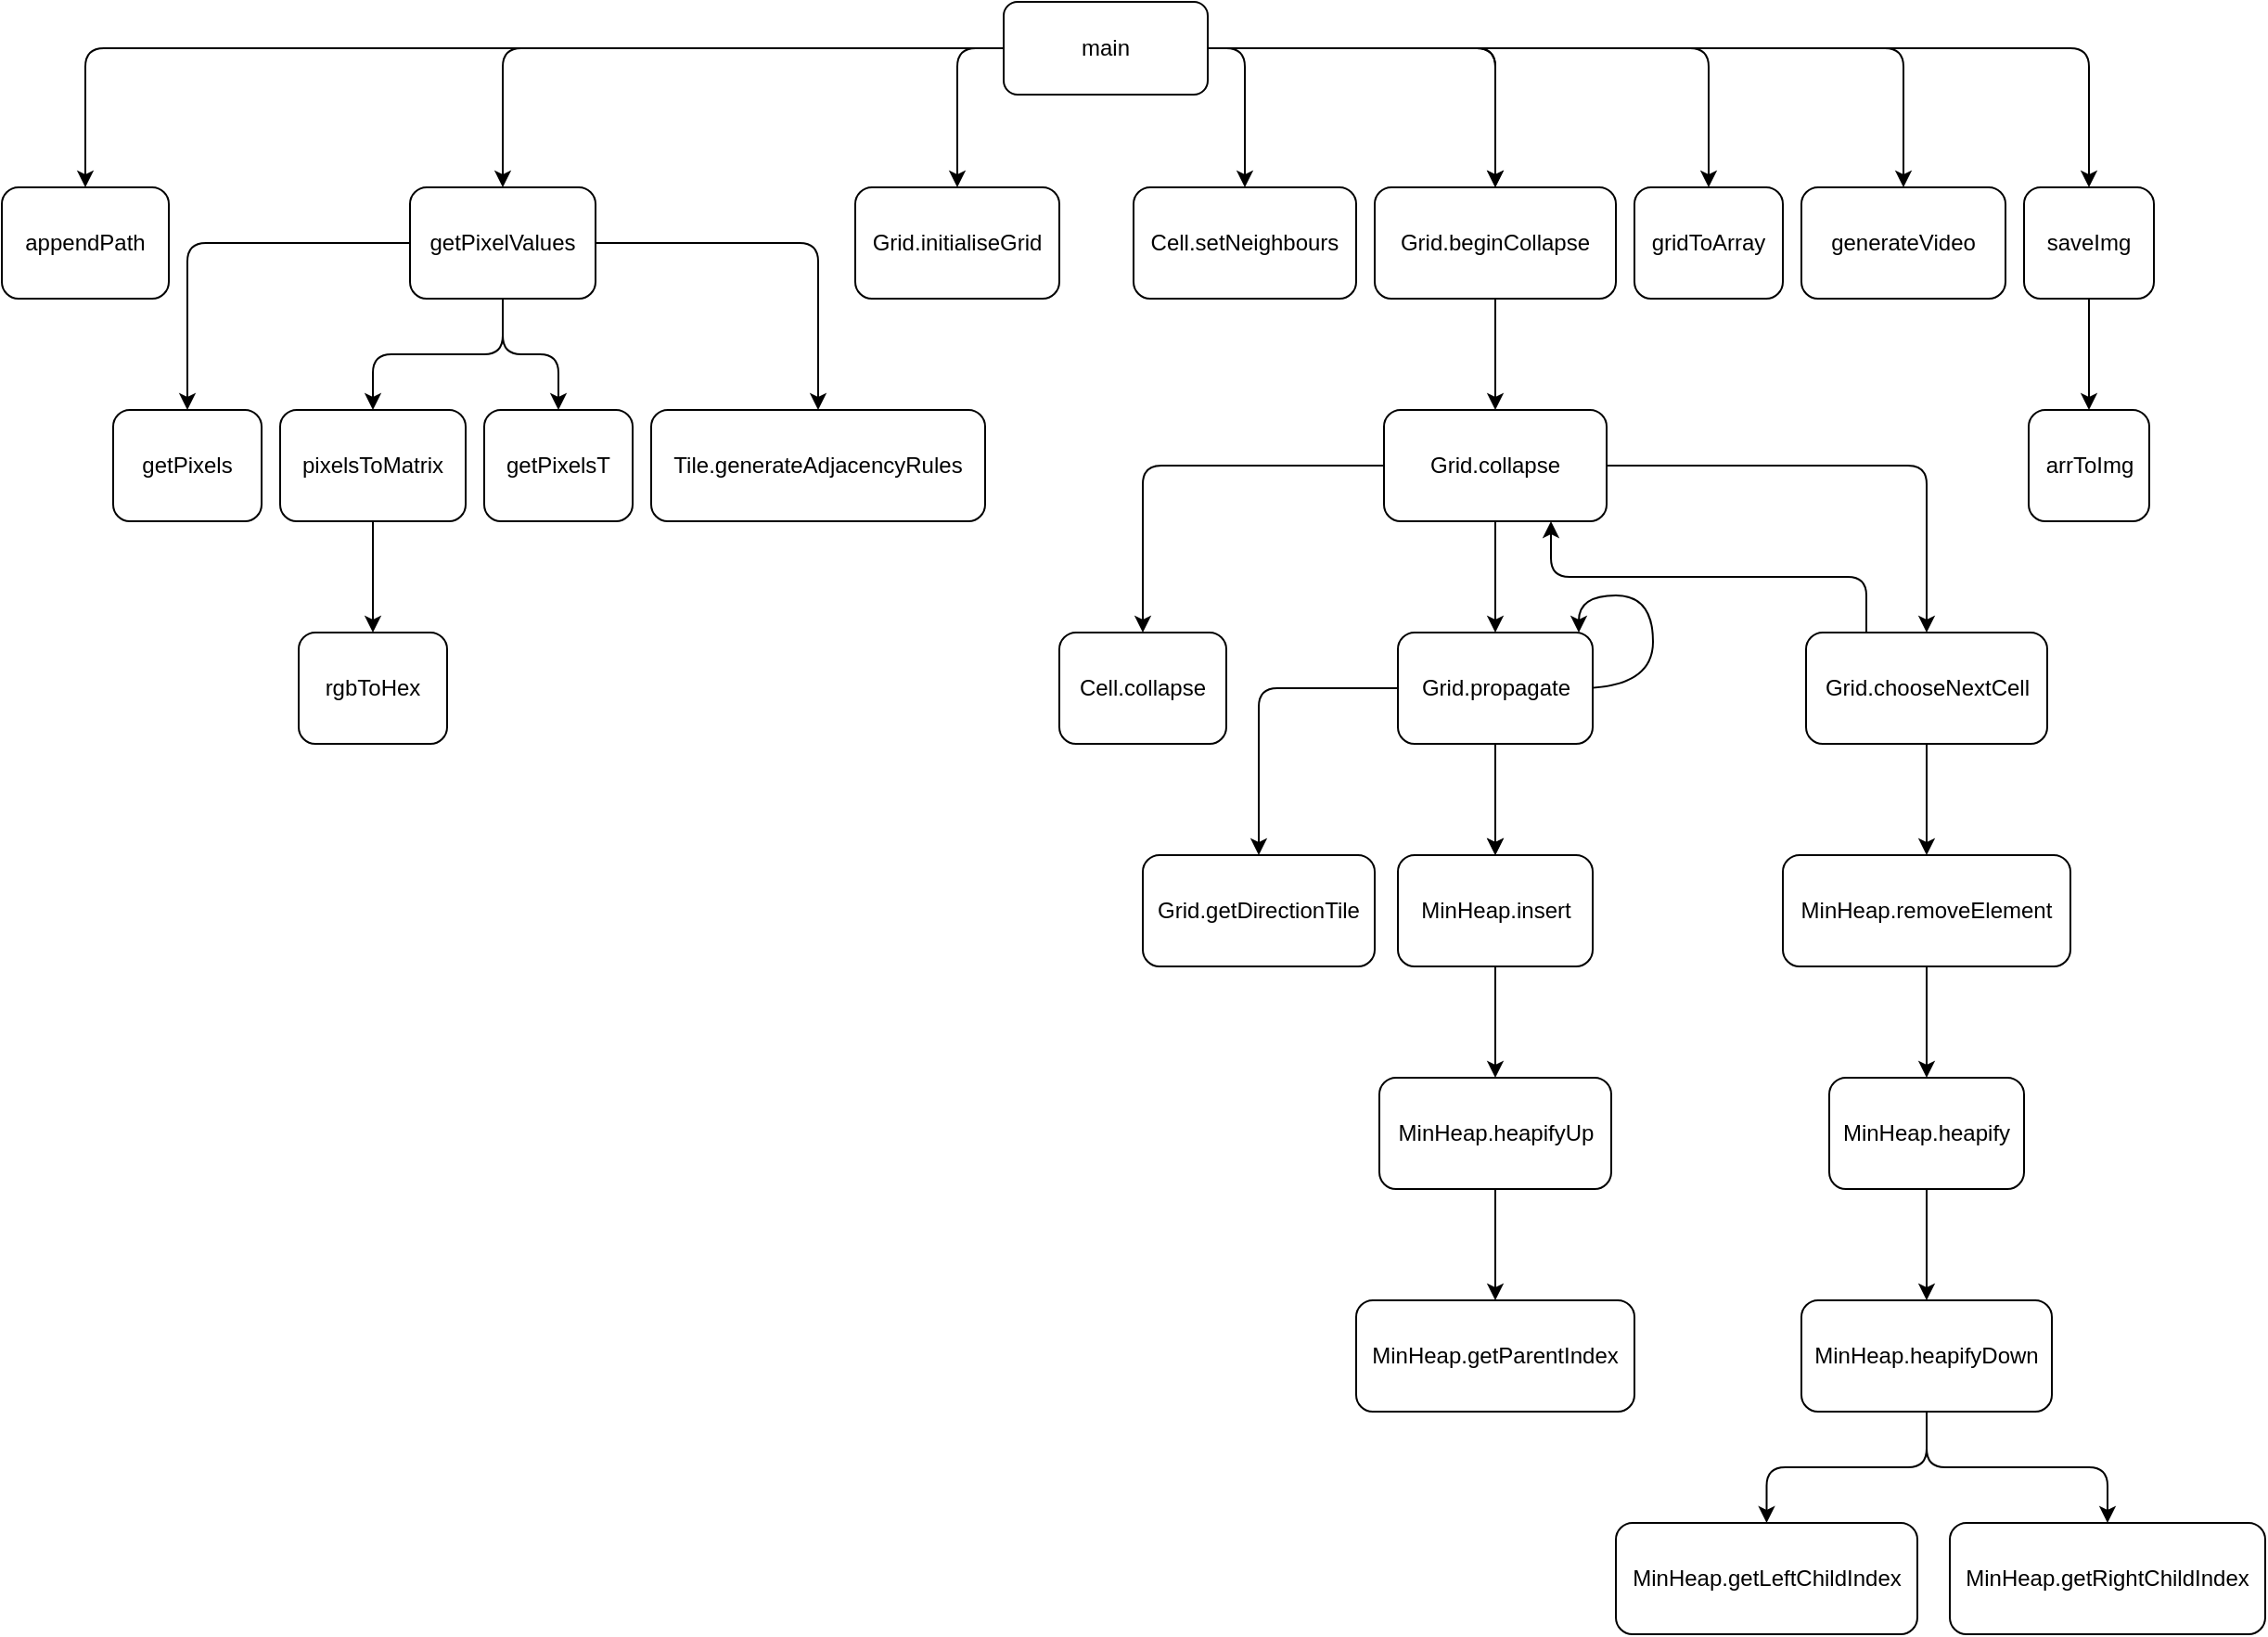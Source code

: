 <mxfile>
    <diagram id="_mfux4JSP0pbpqaJWb-1" name="Page-1">
        <mxGraphModel dx="2983" dy="1113" grid="1" gridSize="10" guides="1" tooltips="1" connect="1" arrows="1" fold="1" page="1" pageScale="1" pageWidth="850" pageHeight="1100" math="0" shadow="0">
            <root>
                <mxCell id="0"/>
                <mxCell id="1" parent="0"/>
                <mxCell id="4" value="" style="edgeStyle=orthogonalEdgeStyle;html=1;" parent="1" source="2" target="3" edge="1">
                    <mxGeometry relative="1" as="geometry"/>
                </mxCell>
                <mxCell id="9" value="" style="edgeStyle=orthogonalEdgeStyle;html=1;" parent="1" source="2" target="8" edge="1">
                    <mxGeometry relative="1" as="geometry"/>
                </mxCell>
                <mxCell id="11" value="" style="edgeStyle=orthogonalEdgeStyle;html=1;" parent="1" source="2" target="10" edge="1">
                    <mxGeometry relative="1" as="geometry"/>
                </mxCell>
                <mxCell id="12" value="" style="edgeStyle=orthogonalEdgeStyle;html=1;" parent="1" source="2" target="10" edge="1">
                    <mxGeometry relative="1" as="geometry"/>
                </mxCell>
                <mxCell id="16" value="" style="edgeStyle=orthogonalEdgeStyle;html=1;" parent="1" source="2" target="15" edge="1">
                    <mxGeometry relative="1" as="geometry"/>
                </mxCell>
                <mxCell id="18" value="" style="edgeStyle=orthogonalEdgeStyle;html=1;" parent="1" source="2" target="17" edge="1">
                    <mxGeometry relative="1" as="geometry"/>
                </mxCell>
                <mxCell id="20" value="" style="edgeStyle=orthogonalEdgeStyle;html=1;" parent="1" source="2" target="19" edge="1">
                    <mxGeometry relative="1" as="geometry"/>
                </mxCell>
                <mxCell id="28" value="" style="edgeStyle=orthogonalEdgeStyle;html=1;exitX=1;exitY=0.5;exitDx=0;exitDy=0;" parent="1" source="2" target="27" edge="1">
                    <mxGeometry relative="1" as="geometry"/>
                </mxCell>
                <mxCell id="30" value="" style="edgeStyle=orthogonalEdgeStyle;html=1;exitX=0;exitY=0.5;exitDx=0;exitDy=0;" parent="1" source="2" target="29" edge="1">
                    <mxGeometry relative="1" as="geometry">
                        <mxPoint x="410" y="170" as="sourcePoint"/>
                    </mxGeometry>
                </mxCell>
                <mxCell id="2" value="main" style="rounded=1;whiteSpace=wrap;html=1;" parent="1" vertex="1">
                    <mxGeometry x="430" y="120" width="110" height="50" as="geometry"/>
                </mxCell>
                <mxCell id="3" value="appendPath" style="whiteSpace=wrap;html=1;rounded=1;" parent="1" vertex="1">
                    <mxGeometry x="-110" y="220" width="90" height="60" as="geometry"/>
                </mxCell>
                <mxCell id="22" value="" style="edgeStyle=orthogonalEdgeStyle;html=1;" parent="1" source="8" target="21" edge="1">
                    <mxGeometry relative="1" as="geometry"/>
                </mxCell>
                <mxCell id="24" value="" style="edgeStyle=orthogonalEdgeStyle;html=1;" parent="1" source="8" target="23" edge="1">
                    <mxGeometry relative="1" as="geometry"/>
                </mxCell>
                <mxCell id="69" value="" style="edgeStyle=orthogonalEdgeStyle;html=1;" parent="1" source="8" target="68" edge="1">
                    <mxGeometry relative="1" as="geometry"/>
                </mxCell>
                <mxCell id="73" value="" style="edgeStyle=orthogonalEdgeStyle;html=1;" parent="1" source="8" target="72" edge="1">
                    <mxGeometry relative="1" as="geometry"/>
                </mxCell>
                <mxCell id="8" value="getPixelValues" style="whiteSpace=wrap;html=1;rounded=1;" parent="1" vertex="1">
                    <mxGeometry x="110" y="220" width="100" height="60" as="geometry"/>
                </mxCell>
                <mxCell id="34" value="" style="edgeStyle=orthogonalEdgeStyle;html=1;" parent="1" source="10" target="33" edge="1">
                    <mxGeometry relative="1" as="geometry"/>
                </mxCell>
                <mxCell id="10" value="Grid.beginCollapse" style="whiteSpace=wrap;html=1;rounded=1;" parent="1" vertex="1">
                    <mxGeometry x="630" y="220" width="130" height="60" as="geometry"/>
                </mxCell>
                <mxCell id="15" value="generateVideo" style="whiteSpace=wrap;html=1;rounded=1;" parent="1" vertex="1">
                    <mxGeometry x="860" y="220" width="110" height="60" as="geometry"/>
                </mxCell>
                <mxCell id="17" value="gridToArray" style="whiteSpace=wrap;html=1;rounded=1;" parent="1" vertex="1">
                    <mxGeometry x="770" y="220" width="80" height="60" as="geometry"/>
                </mxCell>
                <mxCell id="67" value="" style="edgeStyle=orthogonalEdgeStyle;html=1;" parent="1" source="19" target="66" edge="1">
                    <mxGeometry relative="1" as="geometry"/>
                </mxCell>
                <mxCell id="19" value="saveImg" style="whiteSpace=wrap;html=1;rounded=1;" parent="1" vertex="1">
                    <mxGeometry x="980" y="220" width="70" height="60" as="geometry"/>
                </mxCell>
                <mxCell id="21" value="getPixels" style="whiteSpace=wrap;html=1;rounded=1;" parent="1" vertex="1">
                    <mxGeometry x="-50" y="340" width="80" height="60" as="geometry"/>
                </mxCell>
                <mxCell id="23" value="Tile.generateAdjacencyRules" style="whiteSpace=wrap;html=1;rounded=1;" parent="1" vertex="1">
                    <mxGeometry x="240" y="340" width="180" height="60" as="geometry"/>
                </mxCell>
                <mxCell id="27" value="Cell.setNeighbours" style="whiteSpace=wrap;html=1;rounded=1;" parent="1" vertex="1">
                    <mxGeometry x="500" y="220" width="120" height="60" as="geometry"/>
                </mxCell>
                <mxCell id="29" value="Grid.initialiseGrid" style="whiteSpace=wrap;html=1;rounded=1;" parent="1" vertex="1">
                    <mxGeometry x="350" y="220" width="110" height="60" as="geometry"/>
                </mxCell>
                <mxCell id="36" value="" style="edgeStyle=orthogonalEdgeStyle;html=1;" parent="1" source="33" target="35" edge="1">
                    <mxGeometry relative="1" as="geometry"/>
                </mxCell>
                <mxCell id="38" value="" style="edgeStyle=orthogonalEdgeStyle;html=1;" parent="1" source="33" target="37" edge="1">
                    <mxGeometry relative="1" as="geometry"/>
                </mxCell>
                <mxCell id="40" value="" style="edgeStyle=orthogonalEdgeStyle;html=1;" parent="1" source="33" target="39" edge="1">
                    <mxGeometry relative="1" as="geometry"/>
                </mxCell>
                <mxCell id="33" value="Grid.collapse" style="whiteSpace=wrap;html=1;rounded=1;" parent="1" vertex="1">
                    <mxGeometry x="635" y="340" width="120" height="60" as="geometry"/>
                </mxCell>
                <mxCell id="35" value="Cell.collapse" style="whiteSpace=wrap;html=1;rounded=1;" parent="1" vertex="1">
                    <mxGeometry x="460" y="460" width="90" height="60" as="geometry"/>
                </mxCell>
                <mxCell id="42" value="" style="edgeStyle=orthogonalEdgeStyle;html=1;" parent="1" source="37" target="41" edge="1">
                    <mxGeometry relative="1" as="geometry"/>
                </mxCell>
                <mxCell id="44" value="" style="edgeStyle=orthogonalEdgeStyle;html=1;" parent="1" source="37" target="43" edge="1">
                    <mxGeometry relative="1" as="geometry"/>
                </mxCell>
                <mxCell id="45" value="" style="edgeStyle=orthogonalEdgeStyle;html=1;" parent="1" source="37" target="43" edge="1">
                    <mxGeometry relative="1" as="geometry"/>
                </mxCell>
                <mxCell id="51" style="edgeStyle=orthogonalEdgeStyle;html=1;curved=1;entryX=1;entryY=0;entryDx=0;entryDy=0;" parent="1" edge="1">
                    <mxGeometry relative="1" as="geometry">
                        <mxPoint x="740" y="460" as="targetPoint"/>
                        <mxPoint x="740" y="490" as="sourcePoint"/>
                        <Array as="points">
                            <mxPoint x="780" y="490"/>
                            <mxPoint x="780" y="440"/>
                            <mxPoint x="740" y="440"/>
                        </Array>
                    </mxGeometry>
                </mxCell>
                <mxCell id="37" value="Grid.propagate" style="whiteSpace=wrap;html=1;rounded=1;" parent="1" vertex="1">
                    <mxGeometry x="642.5" y="460" width="105" height="60" as="geometry"/>
                </mxCell>
                <mxCell id="53" value="" style="edgeStyle=orthogonalEdgeStyle;html=1;" parent="1" source="39" target="52" edge="1">
                    <mxGeometry relative="1" as="geometry"/>
                </mxCell>
                <mxCell id="77" style="edgeStyle=orthogonalEdgeStyle;html=1;exitX=0.25;exitY=0;exitDx=0;exitDy=0;entryX=0.75;entryY=1;entryDx=0;entryDy=0;" edge="1" parent="1" source="39" target="33">
                    <mxGeometry relative="1" as="geometry"/>
                </mxCell>
                <mxCell id="39" value="Grid.chooseNextCell" style="whiteSpace=wrap;html=1;rounded=1;" parent="1" vertex="1">
                    <mxGeometry x="862.5" y="460" width="130" height="60" as="geometry"/>
                </mxCell>
                <mxCell id="41" value="Grid.getDirectionTile" style="whiteSpace=wrap;html=1;rounded=1;" parent="1" vertex="1">
                    <mxGeometry x="505" y="580" width="125" height="60" as="geometry"/>
                </mxCell>
                <mxCell id="55" value="" style="edgeStyle=orthogonalEdgeStyle;html=1;" parent="1" source="43" target="54" edge="1">
                    <mxGeometry relative="1" as="geometry"/>
                </mxCell>
                <mxCell id="43" value="MinHeap.insert" style="whiteSpace=wrap;html=1;rounded=1;" parent="1" vertex="1">
                    <mxGeometry x="642.5" y="580" width="105" height="60" as="geometry"/>
                </mxCell>
                <mxCell id="59" value="" style="edgeStyle=orthogonalEdgeStyle;html=1;" parent="1" source="52" target="58" edge="1">
                    <mxGeometry relative="1" as="geometry"/>
                </mxCell>
                <mxCell id="52" value="MinHeap.removeElement" style="whiteSpace=wrap;html=1;rounded=1;" parent="1" vertex="1">
                    <mxGeometry x="850" y="580" width="155" height="60" as="geometry"/>
                </mxCell>
                <mxCell id="57" value="" style="edgeStyle=orthogonalEdgeStyle;html=1;" parent="1" source="54" target="56" edge="1">
                    <mxGeometry relative="1" as="geometry"/>
                </mxCell>
                <mxCell id="54" value="MinHeap.heapifyUp" style="whiteSpace=wrap;html=1;rounded=1;" parent="1" vertex="1">
                    <mxGeometry x="632.5" y="700" width="125" height="60" as="geometry"/>
                </mxCell>
                <mxCell id="56" value="MinHeap.getParentIndex" style="whiteSpace=wrap;html=1;rounded=1;" parent="1" vertex="1">
                    <mxGeometry x="620" y="820" width="150" height="60" as="geometry"/>
                </mxCell>
                <mxCell id="61" value="" style="edgeStyle=orthogonalEdgeStyle;html=1;" parent="1" source="58" target="60" edge="1">
                    <mxGeometry relative="1" as="geometry"/>
                </mxCell>
                <mxCell id="58" value="MinHeap.heapify" style="whiteSpace=wrap;html=1;rounded=1;" parent="1" vertex="1">
                    <mxGeometry x="875" y="700" width="105" height="60" as="geometry"/>
                </mxCell>
                <mxCell id="63" value="" style="edgeStyle=orthogonalEdgeStyle;html=1;" parent="1" source="60" target="62" edge="1">
                    <mxGeometry relative="1" as="geometry"/>
                </mxCell>
                <mxCell id="65" value="" style="edgeStyle=orthogonalEdgeStyle;html=1;" parent="1" source="60" target="64" edge="1">
                    <mxGeometry relative="1" as="geometry"/>
                </mxCell>
                <mxCell id="60" value="MinHeap.heapifyDown" style="whiteSpace=wrap;html=1;rounded=1;" parent="1" vertex="1">
                    <mxGeometry x="860" y="820" width="135" height="60" as="geometry"/>
                </mxCell>
                <mxCell id="62" value="MinHeap.getLeftChildIndex" style="whiteSpace=wrap;html=1;rounded=1;" parent="1" vertex="1">
                    <mxGeometry x="760" y="940" width="162.5" height="60" as="geometry"/>
                </mxCell>
                <mxCell id="64" value="&lt;span style=&quot;color: rgb(0, 0, 0);&quot;&gt;MinHeap.getRightChildIndex&lt;/span&gt;" style="whiteSpace=wrap;html=1;rounded=1;" parent="1" vertex="1">
                    <mxGeometry x="940" y="940" width="170" height="60" as="geometry"/>
                </mxCell>
                <mxCell id="66" value="arrToImg" style="whiteSpace=wrap;html=1;rounded=1;" parent="1" vertex="1">
                    <mxGeometry x="982.5" y="340" width="65" height="60" as="geometry"/>
                </mxCell>
                <mxCell id="71" value="" style="edgeStyle=orthogonalEdgeStyle;html=1;" parent="1" source="68" target="70" edge="1">
                    <mxGeometry relative="1" as="geometry"/>
                </mxCell>
                <mxCell id="68" value="pixelsToMatrix" style="whiteSpace=wrap;html=1;rounded=1;" parent="1" vertex="1">
                    <mxGeometry x="40" y="340" width="100" height="60" as="geometry"/>
                </mxCell>
                <mxCell id="70" value="rgbToHex" style="whiteSpace=wrap;html=1;rounded=1;" parent="1" vertex="1">
                    <mxGeometry x="50" y="460" width="80" height="60" as="geometry"/>
                </mxCell>
                <mxCell id="72" value="getPixelsT" style="whiteSpace=wrap;html=1;rounded=1;" parent="1" vertex="1">
                    <mxGeometry x="150" y="340" width="80" height="60" as="geometry"/>
                </mxCell>
            </root>
        </mxGraphModel>
    </diagram>
</mxfile>